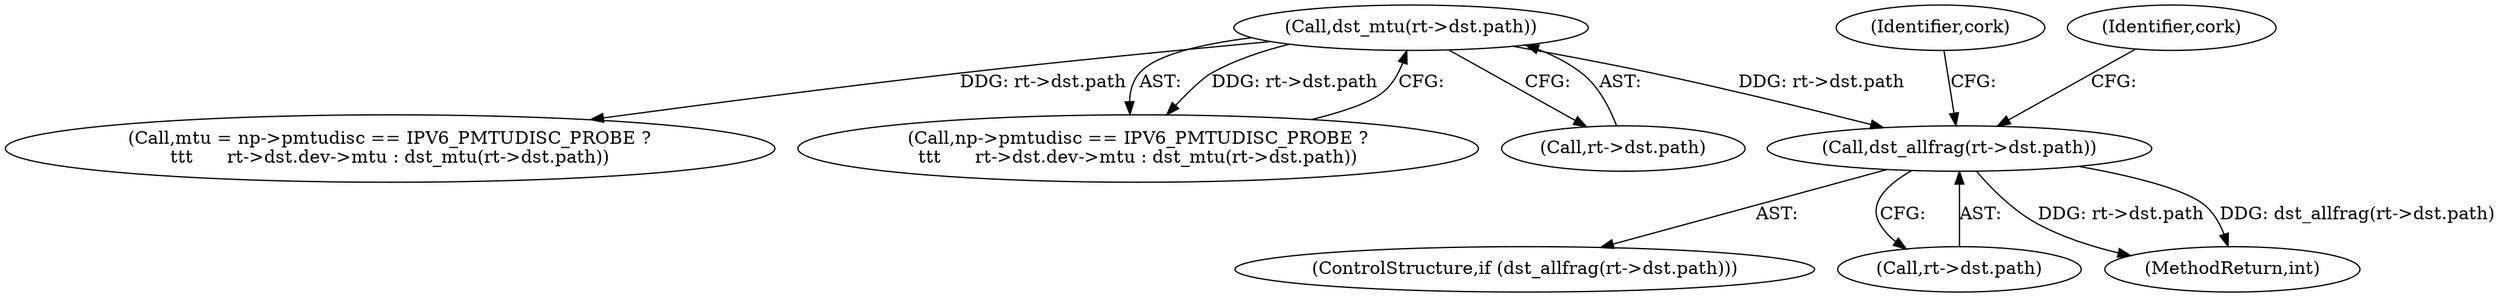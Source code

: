 digraph "0_linux_2811ebac2521ceac84f2bdae402455baa6a7fb47@pointer" {
"1000488" [label="(Call,dst_allfrag(rt->dst.path))"];
"1000460" [label="(Call,dst_mtu(rt->dst.path))"];
"1000501" [label="(Identifier,cork)"];
"1000496" [label="(Identifier,cork)"];
"1000445" [label="(Call,mtu = np->pmtudisc == IPV6_PMTUDISC_PROBE ?\n\t\t\t      rt->dst.dev->mtu : dst_mtu(rt->dst.path))"];
"1000487" [label="(ControlStructure,if (dst_allfrag(rt->dst.path)))"];
"1000488" [label="(Call,dst_allfrag(rt->dst.path))"];
"1000447" [label="(Call,np->pmtudisc == IPV6_PMTUDISC_PROBE ?\n\t\t\t      rt->dst.dev->mtu : dst_mtu(rt->dst.path))"];
"1000461" [label="(Call,rt->dst.path)"];
"1000489" [label="(Call,rt->dst.path)"];
"1000460" [label="(Call,dst_mtu(rt->dst.path))"];
"1001341" [label="(MethodReturn,int)"];
"1000488" -> "1000487"  [label="AST: "];
"1000488" -> "1000489"  [label="CFG: "];
"1000489" -> "1000488"  [label="AST: "];
"1000496" -> "1000488"  [label="CFG: "];
"1000501" -> "1000488"  [label="CFG: "];
"1000488" -> "1001341"  [label="DDG: rt->dst.path"];
"1000488" -> "1001341"  [label="DDG: dst_allfrag(rt->dst.path)"];
"1000460" -> "1000488"  [label="DDG: rt->dst.path"];
"1000460" -> "1000447"  [label="AST: "];
"1000460" -> "1000461"  [label="CFG: "];
"1000461" -> "1000460"  [label="AST: "];
"1000447" -> "1000460"  [label="CFG: "];
"1000460" -> "1000445"  [label="DDG: rt->dst.path"];
"1000460" -> "1000447"  [label="DDG: rt->dst.path"];
}
